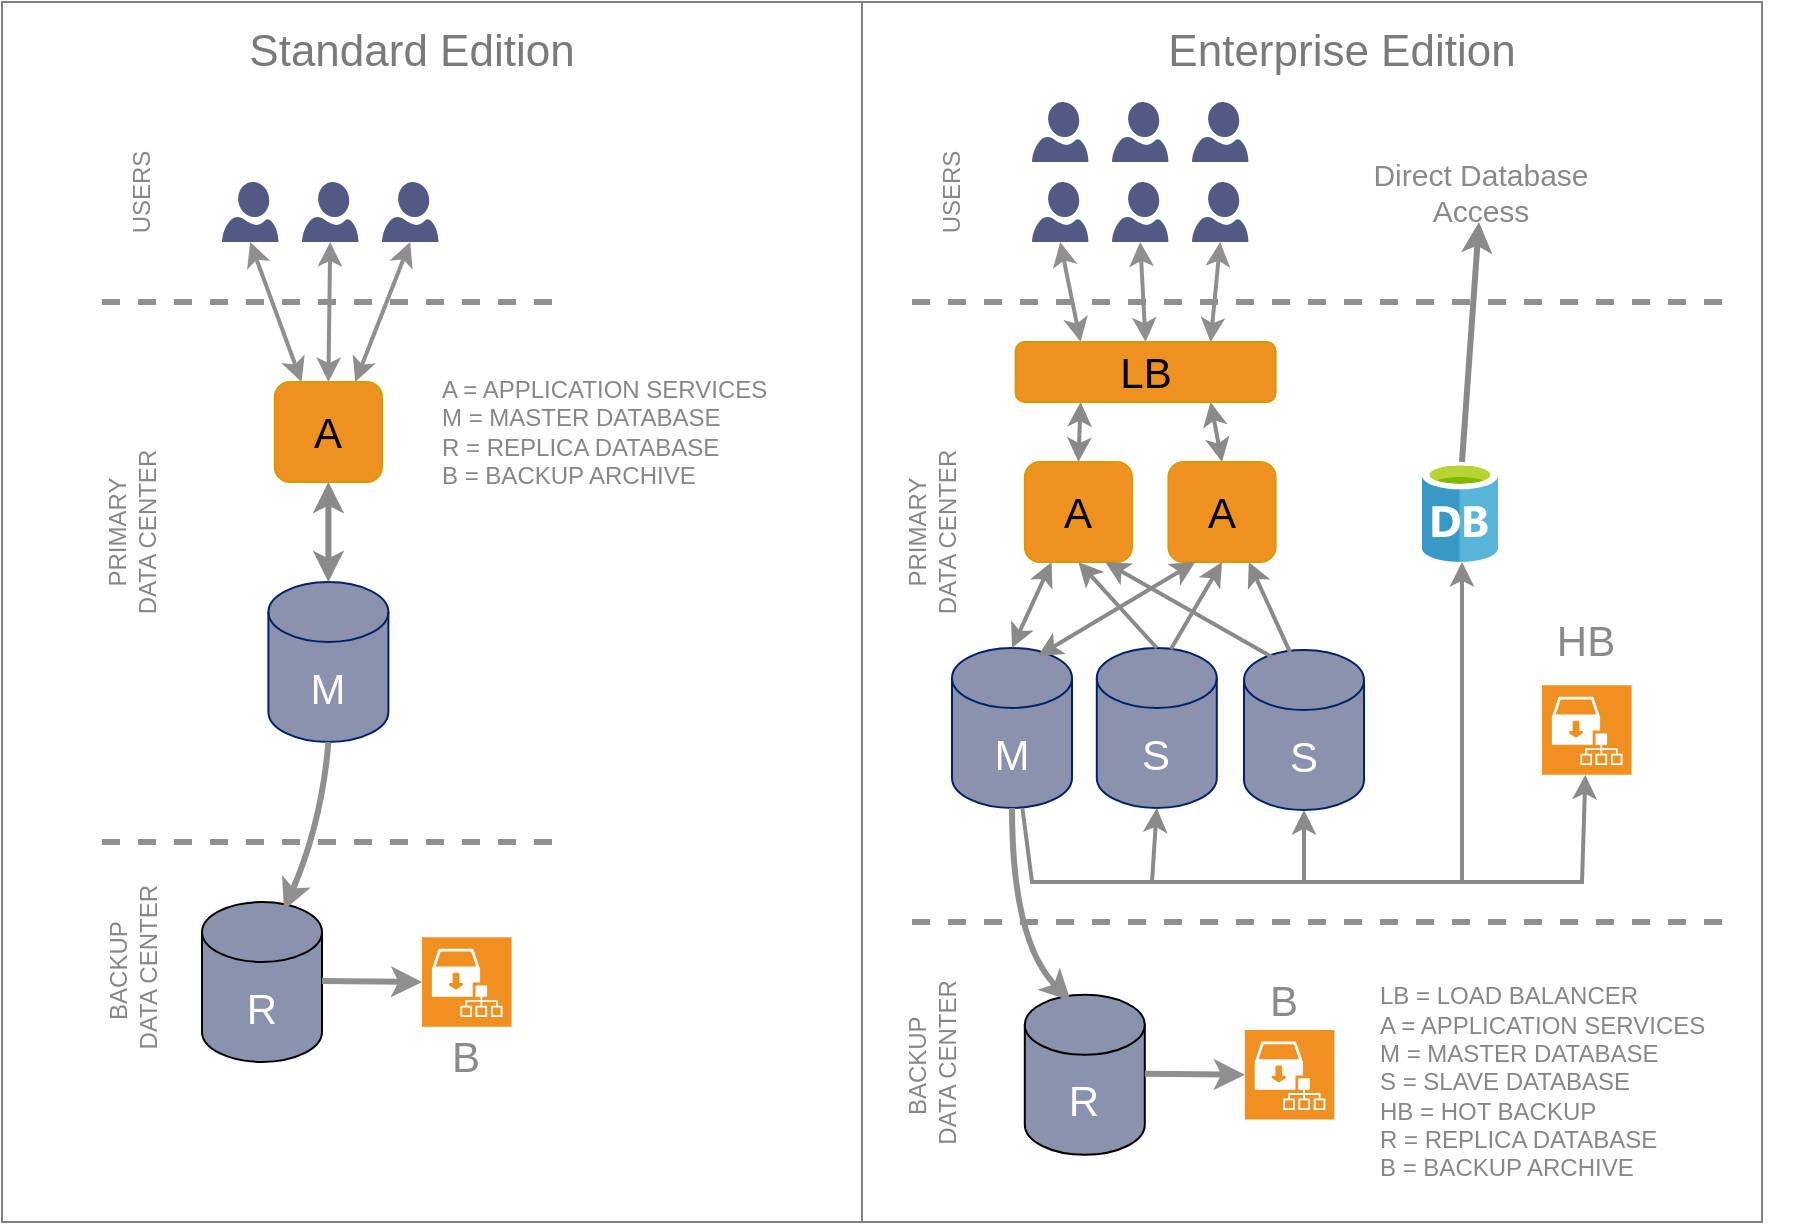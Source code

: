 <mxfile version="25.0.3">
  <diagram name="Page-1" id="TC5-V7yc1VG3aZoUOGOc">
    <mxGraphModel dx="1778" dy="1162" grid="1" gridSize="10" guides="1" tooltips="1" connect="1" arrows="1" fold="1" page="1" pageScale="1" pageWidth="1169" pageHeight="827" math="0" shadow="0">
      <root>
        <mxCell id="0" />
        <mxCell id="1" parent="0" />
        <mxCell id="sIj_hzTkc6H56EFc9QRA-70" value="" style="rounded=0;whiteSpace=wrap;html=1;fillColor=none;strokeColor=#828282;" vertex="1" parent="1">
          <mxGeometry x="90" y="110" width="430" height="610" as="geometry" />
        </mxCell>
        <mxCell id="sIj_hzTkc6H56EFc9QRA-71" value="" style="rounded=0;whiteSpace=wrap;html=1;fillColor=none;strokeColor=#828282;" vertex="1" parent="1">
          <mxGeometry x="520" y="110" width="450" height="610" as="geometry" />
        </mxCell>
        <mxCell id="sIj_hzTkc6H56EFc9QRA-1" value="" style="sketch=0;aspect=fixed;pointerEvents=1;shadow=0;dashed=0;html=1;strokeColor=none;labelPosition=center;verticalLabelPosition=bottom;verticalAlign=top;align=center;fillColor=#515a85;shape=mxgraph.azure.user" vertex="1" parent="1">
          <mxGeometry x="200" y="200" width="28.2" height="30" as="geometry" />
        </mxCell>
        <mxCell id="sIj_hzTkc6H56EFc9QRA-2" value="" style="sketch=0;aspect=fixed;pointerEvents=1;shadow=0;dashed=0;html=1;strokeColor=none;labelPosition=center;verticalLabelPosition=bottom;verticalAlign=top;align=center;fillColor=#515a85;shape=mxgraph.azure.user" vertex="1" parent="1">
          <mxGeometry x="240" y="200" width="28.2" height="30" as="geometry" />
        </mxCell>
        <mxCell id="sIj_hzTkc6H56EFc9QRA-3" value="" style="sketch=0;aspect=fixed;pointerEvents=1;shadow=0;dashed=0;html=1;strokeColor=none;labelPosition=center;verticalLabelPosition=bottom;verticalAlign=top;align=center;fillColor=#515a85;shape=mxgraph.azure.user" vertex="1" parent="1">
          <mxGeometry x="280" y="200" width="28.2" height="30" as="geometry" />
        </mxCell>
        <mxCell id="sIj_hzTkc6H56EFc9QRA-4" value="" style="edgeStyle=none;orthogonalLoop=1;jettySize=auto;html=1;rounded=0;endArrow=none;endFill=0;dashed=1;strokeWidth=3;strokeColor=#8F8F8F;" edge="1" parent="1">
          <mxGeometry width="80" relative="1" as="geometry">
            <mxPoint x="140" y="260" as="sourcePoint" />
            <mxPoint x="370" y="260" as="targetPoint" />
            <Array as="points" />
          </mxGeometry>
        </mxCell>
        <mxCell id="sIj_hzTkc6H56EFc9QRA-5" value="&lt;font style=&quot;font-size: 21px;&quot;&gt;A&lt;/font&gt;" style="rounded=1;whiteSpace=wrap;html=1;fillColor=#ef9120;strokeColor=#d79b00;" vertex="1" parent="1">
          <mxGeometry x="226.4" y="300" width="53.6" height="50" as="geometry" />
        </mxCell>
        <mxCell id="sIj_hzTkc6H56EFc9QRA-6" value="" style="edgeStyle=none;orthogonalLoop=1;jettySize=auto;html=1;rounded=0;endArrow=none;endFill=0;dashed=1;strokeWidth=3;strokeColor=#8F8F8F;" edge="1" parent="1">
          <mxGeometry width="80" relative="1" as="geometry">
            <mxPoint x="140" y="530" as="sourcePoint" />
            <mxPoint x="370" y="530" as="targetPoint" />
            <Array as="points" />
          </mxGeometry>
        </mxCell>
        <mxCell id="sIj_hzTkc6H56EFc9QRA-8" value="&lt;font style=&quot;font-size: 21px;&quot;&gt;M&lt;/font&gt;" style="shape=cylinder3;whiteSpace=wrap;html=1;boundedLbl=1;backgroundOutline=1;size=15;fillColor=#8a92ad;fontColor=#ffffff;strokeColor=#00216B;" vertex="1" parent="1">
          <mxGeometry x="223.2" y="400" width="60" height="80" as="geometry" />
        </mxCell>
        <mxCell id="sIj_hzTkc6H56EFc9QRA-9" value="&lt;font color=&quot;#ffffff&quot; style=&quot;font-size: 21px;&quot;&gt;R&lt;/font&gt;" style="shape=cylinder3;whiteSpace=wrap;html=1;boundedLbl=1;backgroundOutline=1;size=15;fillColor=#8b92ad;" vertex="1" parent="1">
          <mxGeometry x="190" y="560" width="60" height="80" as="geometry" />
        </mxCell>
        <mxCell id="sIj_hzTkc6H56EFc9QRA-11" value="" style="shadow=0;dashed=0;html=1;strokeColor=none;fillColor=#ef9020;labelPosition=center;verticalLabelPosition=bottom;verticalAlign=top;align=center;outlineConnect=0;shape=mxgraph.veeam.archive_tier;" vertex="1" parent="1">
          <mxGeometry x="300" y="577.6" width="44.8" height="44.8" as="geometry" />
        </mxCell>
        <mxCell id="sIj_hzTkc6H56EFc9QRA-12" value="" style="edgeStyle=none;orthogonalLoop=1;jettySize=auto;html=1;rounded=0;strokeWidth=3;strokeColor=#8F8F8F;" edge="1" parent="1">
          <mxGeometry width="80" relative="1" as="geometry">
            <mxPoint x="250" y="599.5" as="sourcePoint" />
            <mxPoint x="300" y="600" as="targetPoint" />
            <Array as="points" />
          </mxGeometry>
        </mxCell>
        <mxCell id="sIj_hzTkc6H56EFc9QRA-13" value="" style="edgeStyle=none;orthogonalLoop=1;jettySize=auto;html=1;rounded=0;exitX=0.5;exitY=1;exitDx=0;exitDy=0;exitPerimeter=0;entryX=0.683;entryY=0.05;entryDx=0;entryDy=0;entryPerimeter=0;strokeWidth=3;curved=1;strokeColor=#8F8F8F;" edge="1" parent="1" source="sIj_hzTkc6H56EFc9QRA-8" target="sIj_hzTkc6H56EFc9QRA-9">
          <mxGeometry width="80" relative="1" as="geometry">
            <mxPoint x="620" y="680" as="sourcePoint" />
            <mxPoint x="700" y="680" as="targetPoint" />
            <Array as="points">
              <mxPoint x="250" y="520" />
            </Array>
          </mxGeometry>
        </mxCell>
        <mxCell id="sIj_hzTkc6H56EFc9QRA-14" value="" style="edgeStyle=none;orthogonalLoop=1;jettySize=auto;html=1;rounded=0;exitX=0.5;exitY=1;exitDx=0;exitDy=0;entryX=0.5;entryY=0;entryDx=0;entryDy=0;entryPerimeter=0;startArrow=classic;startFill=1;strokeWidth=3;strokeColor=#8A8A8A;" edge="1" parent="1" source="sIj_hzTkc6H56EFc9QRA-5" target="sIj_hzTkc6H56EFc9QRA-8">
          <mxGeometry width="80" relative="1" as="geometry">
            <mxPoint x="620" y="680" as="sourcePoint" />
            <mxPoint x="700" y="680" as="targetPoint" />
            <Array as="points" />
          </mxGeometry>
        </mxCell>
        <mxCell id="sIj_hzTkc6H56EFc9QRA-15" value="USERS" style="text;strokeColor=none;align=center;fillColor=none;html=1;verticalAlign=middle;whiteSpace=wrap;rounded=0;rotation=-90;fontColor=#878787;" vertex="1" parent="1">
          <mxGeometry x="130" y="190" width="60" height="30" as="geometry" />
        </mxCell>
        <mxCell id="sIj_hzTkc6H56EFc9QRA-16" value="PRIMARY&lt;br&gt;DATA CENTER" style="text;strokeColor=none;align=center;fillColor=none;html=1;verticalAlign=middle;whiteSpace=wrap;rounded=0;rotation=-90;fontColor=#878787;" vertex="1" parent="1">
          <mxGeometry x="105" y="360" width="100" height="30" as="geometry" />
        </mxCell>
        <mxCell id="sIj_hzTkc6H56EFc9QRA-17" value="BACKUP&amp;nbsp;&lt;div&gt;DATA CENTER&lt;/div&gt;" style="text;strokeColor=none;align=center;fillColor=none;html=1;verticalAlign=middle;whiteSpace=wrap;rounded=0;rotation=-90;fontColor=#878787;" vertex="1" parent="1">
          <mxGeometry x="100" y="577.6" width="110" height="30" as="geometry" />
        </mxCell>
        <mxCell id="sIj_hzTkc6H56EFc9QRA-18" value="" style="edgeStyle=none;orthogonalLoop=1;jettySize=auto;html=1;rounded=0;exitX=0.5;exitY=1;exitDx=0;exitDy=0;exitPerimeter=0;entryX=0.25;entryY=0;entryDx=0;entryDy=0;strokeWidth=2;startArrow=classic;startFill=1;strokeColor=#8F8F8F;" edge="1" parent="1" source="sIj_hzTkc6H56EFc9QRA-1" target="sIj_hzTkc6H56EFc9QRA-5">
          <mxGeometry width="80" relative="1" as="geometry">
            <mxPoint x="620" y="670" as="sourcePoint" />
            <mxPoint x="700" y="670" as="targetPoint" />
            <Array as="points" />
          </mxGeometry>
        </mxCell>
        <mxCell id="sIj_hzTkc6H56EFc9QRA-19" value="" style="edgeStyle=none;orthogonalLoop=1;jettySize=auto;html=1;rounded=0;exitX=0.5;exitY=1;exitDx=0;exitDy=0;exitPerimeter=0;entryX=0.75;entryY=0;entryDx=0;entryDy=0;strokeWidth=2;startArrow=classic;startFill=1;strokeColor=#8F8F8F;" edge="1" parent="1" source="sIj_hzTkc6H56EFc9QRA-3" target="sIj_hzTkc6H56EFc9QRA-5">
          <mxGeometry width="80" relative="1" as="geometry">
            <mxPoint x="620" y="670" as="sourcePoint" />
            <mxPoint x="700" y="670" as="targetPoint" />
            <Array as="points" />
          </mxGeometry>
        </mxCell>
        <mxCell id="sIj_hzTkc6H56EFc9QRA-20" value="" style="edgeStyle=none;orthogonalLoop=1;jettySize=auto;html=1;rounded=0;exitX=0.5;exitY=1;exitDx=0;exitDy=0;exitPerimeter=0;entryX=0.5;entryY=0;entryDx=0;entryDy=0;strokeWidth=2;startArrow=classic;startFill=1;strokeColor=#8F8F8F;" edge="1" parent="1" source="sIj_hzTkc6H56EFc9QRA-2" target="sIj_hzTkc6H56EFc9QRA-5">
          <mxGeometry width="80" relative="1" as="geometry">
            <mxPoint x="690" y="513" as="sourcePoint" />
            <mxPoint x="770" y="513" as="targetPoint" />
            <Array as="points" />
          </mxGeometry>
        </mxCell>
        <mxCell id="sIj_hzTkc6H56EFc9QRA-21" value="&lt;font color=&quot;#8a8a8a&quot; style=&quot;font-size: 21px;&quot;&gt;B&lt;/font&gt;" style="text;strokeColor=none;align=center;fillColor=none;html=1;verticalAlign=middle;whiteSpace=wrap;rounded=0;" vertex="1" parent="1">
          <mxGeometry x="292.4" y="622.4" width="60" height="30" as="geometry" />
        </mxCell>
        <mxCell id="sIj_hzTkc6H56EFc9QRA-22" value="A = APPLICATION SERVICES&lt;br&gt;M = MASTER DATABASE&lt;br&gt;R = REPLICA DATABASE&lt;br&gt;B = BACKUP ARCHIVE" style="text;strokeColor=none;align=left;fillColor=none;html=1;verticalAlign=middle;whiteSpace=wrap;rounded=0;fontColor=#878787;" vertex="1" parent="1">
          <mxGeometry x="308.2" y="300" width="170" height="50" as="geometry" />
        </mxCell>
        <mxCell id="sIj_hzTkc6H56EFc9QRA-23" value="" style="sketch=0;aspect=fixed;pointerEvents=1;shadow=0;dashed=0;html=1;strokeColor=none;labelPosition=center;verticalLabelPosition=bottom;verticalAlign=top;align=center;fillColor=#515a85;shape=mxgraph.azure.user" vertex="1" parent="1">
          <mxGeometry x="605" y="200" width="28.2" height="30" as="geometry" />
        </mxCell>
        <mxCell id="sIj_hzTkc6H56EFc9QRA-24" value="" style="sketch=0;aspect=fixed;pointerEvents=1;shadow=0;dashed=0;html=1;strokeColor=none;labelPosition=center;verticalLabelPosition=bottom;verticalAlign=top;align=center;fillColor=#515a85;shape=mxgraph.azure.user" vertex="1" parent="1">
          <mxGeometry x="645" y="200" width="28.2" height="30" as="geometry" />
        </mxCell>
        <mxCell id="sIj_hzTkc6H56EFc9QRA-25" value="" style="sketch=0;aspect=fixed;pointerEvents=1;shadow=0;dashed=0;html=1;strokeColor=none;labelPosition=center;verticalLabelPosition=bottom;verticalAlign=top;align=center;fillColor=#515a85;shape=mxgraph.azure.user" vertex="1" parent="1">
          <mxGeometry x="685" y="200" width="28.2" height="30" as="geometry" />
        </mxCell>
        <mxCell id="sIj_hzTkc6H56EFc9QRA-26" value="" style="edgeStyle=none;orthogonalLoop=1;jettySize=auto;html=1;rounded=0;endArrow=none;endFill=0;dashed=1;strokeWidth=3;strokeColor=#8F8F8F;" edge="1" parent="1">
          <mxGeometry width="80" relative="1" as="geometry">
            <mxPoint x="545" y="260" as="sourcePoint" />
            <mxPoint x="950" y="260" as="targetPoint" />
            <Array as="points" />
          </mxGeometry>
        </mxCell>
        <mxCell id="sIj_hzTkc6H56EFc9QRA-27" value="&lt;font style=&quot;font-size: 21px;&quot;&gt;A&lt;/font&gt;" style="rounded=1;whiteSpace=wrap;html=1;fillColor=#ef9120;strokeColor=#d79b00;" vertex="1" parent="1">
          <mxGeometry x="601.4" y="340" width="53.6" height="50" as="geometry" />
        </mxCell>
        <mxCell id="sIj_hzTkc6H56EFc9QRA-28" value="" style="edgeStyle=none;orthogonalLoop=1;jettySize=auto;html=1;rounded=0;endArrow=none;endFill=0;dashed=1;strokeWidth=3;strokeColor=#8F8F8F;" edge="1" parent="1">
          <mxGeometry width="80" relative="1" as="geometry">
            <mxPoint x="545" y="570" as="sourcePoint" />
            <mxPoint x="950" y="570" as="targetPoint" />
            <Array as="points" />
          </mxGeometry>
        </mxCell>
        <mxCell id="sIj_hzTkc6H56EFc9QRA-29" value="&lt;font style=&quot;font-size: 21px;&quot;&gt;M&lt;/font&gt;" style="shape=cylinder3;whiteSpace=wrap;html=1;boundedLbl=1;backgroundOutline=1;size=15;fillColor=#8a92ad;fontColor=#ffffff;strokeColor=#00216B;" vertex="1" parent="1">
          <mxGeometry x="565" y="433" width="60" height="80" as="geometry" />
        </mxCell>
        <mxCell id="sIj_hzTkc6H56EFc9QRA-30" value="&lt;font color=&quot;#ffffff&quot; style=&quot;font-size: 21px;&quot;&gt;R&lt;/font&gt;" style="shape=cylinder3;whiteSpace=wrap;html=1;boundedLbl=1;backgroundOutline=1;size=15;fillColor=#8b92ad;" vertex="1" parent="1">
          <mxGeometry x="601.4" y="606.4" width="60" height="80" as="geometry" />
        </mxCell>
        <mxCell id="sIj_hzTkc6H56EFc9QRA-31" value="" style="shadow=0;dashed=0;html=1;strokeColor=none;fillColor=#ef9020;labelPosition=center;verticalLabelPosition=bottom;verticalAlign=top;align=center;outlineConnect=0;shape=mxgraph.veeam.archive_tier;" vertex="1" parent="1">
          <mxGeometry x="711.4" y="624" width="44.8" height="44.8" as="geometry" />
        </mxCell>
        <mxCell id="sIj_hzTkc6H56EFc9QRA-32" value="" style="edgeStyle=none;orthogonalLoop=1;jettySize=auto;html=1;rounded=0;strokeWidth=3;strokeColor=#8F8F8F;" edge="1" parent="1">
          <mxGeometry width="80" relative="1" as="geometry">
            <mxPoint x="661.4" y="645.9" as="sourcePoint" />
            <mxPoint x="711.4" y="646.4" as="targetPoint" />
            <Array as="points" />
          </mxGeometry>
        </mxCell>
        <mxCell id="sIj_hzTkc6H56EFc9QRA-33" value="" style="edgeStyle=none;orthogonalLoop=1;jettySize=auto;html=1;rounded=0;exitX=0.5;exitY=1;exitDx=0;exitDy=0;exitPerimeter=0;entryX=0.383;entryY=0.038;entryDx=0;entryDy=0;entryPerimeter=0;strokeWidth=3;curved=1;strokeColor=#8F8F8F;" edge="1" parent="1" source="sIj_hzTkc6H56EFc9QRA-29" target="sIj_hzTkc6H56EFc9QRA-30">
          <mxGeometry width="80" relative="1" as="geometry">
            <mxPoint x="1025" y="680" as="sourcePoint" />
            <mxPoint x="1105" y="680" as="targetPoint" />
            <Array as="points">
              <mxPoint x="595" y="580" />
            </Array>
          </mxGeometry>
        </mxCell>
        <mxCell id="sIj_hzTkc6H56EFc9QRA-34" value="" style="edgeStyle=none;orthogonalLoop=1;jettySize=auto;html=1;rounded=0;exitX=0.25;exitY=1;exitDx=0;exitDy=0;entryX=0.5;entryY=0;entryDx=0;entryDy=0;entryPerimeter=0;startArrow=classic;startFill=1;strokeWidth=2;strokeColor=#8A8A8A;" edge="1" parent="1" source="sIj_hzTkc6H56EFc9QRA-27" target="sIj_hzTkc6H56EFc9QRA-29">
          <mxGeometry width="80" relative="1" as="geometry">
            <mxPoint x="1025" y="680" as="sourcePoint" />
            <mxPoint x="1105" y="680" as="targetPoint" />
            <Array as="points" />
          </mxGeometry>
        </mxCell>
        <mxCell id="sIj_hzTkc6H56EFc9QRA-35" value="USERS" style="text;strokeColor=none;align=center;fillColor=none;html=1;verticalAlign=middle;whiteSpace=wrap;rounded=0;rotation=-90;fontColor=#878787;" vertex="1" parent="1">
          <mxGeometry x="535" y="190" width="60" height="30" as="geometry" />
        </mxCell>
        <mxCell id="sIj_hzTkc6H56EFc9QRA-36" value="PRIMARY&lt;br&gt;DATA CENTER" style="text;strokeColor=none;align=center;fillColor=none;html=1;verticalAlign=middle;whiteSpace=wrap;rounded=0;rotation=-90;fontColor=#878787;" vertex="1" parent="1">
          <mxGeometry x="505" y="360" width="100" height="30" as="geometry" />
        </mxCell>
        <mxCell id="sIj_hzTkc6H56EFc9QRA-37" value="BACKUP&amp;nbsp;&lt;div&gt;DATA CENTER&lt;/div&gt;" style="text;strokeColor=none;align=center;fillColor=none;html=1;verticalAlign=middle;whiteSpace=wrap;rounded=0;rotation=-90;fontColor=#878787;" vertex="1" parent="1">
          <mxGeometry x="500" y="625.2" width="110" height="30" as="geometry" />
        </mxCell>
        <mxCell id="sIj_hzTkc6H56EFc9QRA-38" value="" style="edgeStyle=none;orthogonalLoop=1;jettySize=auto;html=1;rounded=0;exitX=0.5;exitY=1;exitDx=0;exitDy=0;exitPerimeter=0;strokeWidth=2;startArrow=classic;startFill=1;strokeColor=#8F8F8F;entryX=0.25;entryY=0;entryDx=0;entryDy=0;" edge="1" parent="1" source="sIj_hzTkc6H56EFc9QRA-23" target="sIj_hzTkc6H56EFc9QRA-50">
          <mxGeometry width="80" relative="1" as="geometry">
            <mxPoint x="1025" y="670" as="sourcePoint" />
            <mxPoint x="625" y="280" as="targetPoint" />
            <Array as="points" />
          </mxGeometry>
        </mxCell>
        <mxCell id="sIj_hzTkc6H56EFc9QRA-39" value="" style="edgeStyle=none;orthogonalLoop=1;jettySize=auto;html=1;rounded=0;exitX=0.5;exitY=1;exitDx=0;exitDy=0;exitPerimeter=0;strokeWidth=2;startArrow=classic;startFill=1;strokeColor=#8F8F8F;entryX=0.75;entryY=0;entryDx=0;entryDy=0;" edge="1" parent="1" source="sIj_hzTkc6H56EFc9QRA-25" target="sIj_hzTkc6H56EFc9QRA-50">
          <mxGeometry width="80" relative="1" as="geometry">
            <mxPoint x="1025" y="670" as="sourcePoint" />
            <mxPoint x="715" y="290" as="targetPoint" />
            <Array as="points" />
          </mxGeometry>
        </mxCell>
        <mxCell id="sIj_hzTkc6H56EFc9QRA-40" value="" style="edgeStyle=none;orthogonalLoop=1;jettySize=auto;html=1;rounded=0;exitX=0.5;exitY=1;exitDx=0;exitDy=0;exitPerimeter=0;strokeWidth=2;startArrow=classic;startFill=1;strokeColor=#8F8F8F;entryX=0.5;entryY=0;entryDx=0;entryDy=0;" edge="1" parent="1" source="sIj_hzTkc6H56EFc9QRA-24" target="sIj_hzTkc6H56EFc9QRA-50">
          <mxGeometry width="80" relative="1" as="geometry">
            <mxPoint x="1095" y="513" as="sourcePoint" />
            <mxPoint x="695" y="300" as="targetPoint" />
            <Array as="points" />
          </mxGeometry>
        </mxCell>
        <mxCell id="sIj_hzTkc6H56EFc9QRA-41" value="&lt;font color=&quot;#8a8a8a&quot; style=&quot;font-size: 21px;&quot;&gt;B&lt;/font&gt;" style="text;strokeColor=none;align=center;fillColor=none;html=1;verticalAlign=middle;whiteSpace=wrap;rounded=0;" vertex="1" parent="1">
          <mxGeometry x="701.4" y="594" width="60" height="30" as="geometry" />
        </mxCell>
        <mxCell id="sIj_hzTkc6H56EFc9QRA-42" value="LB = LOAD BALANCER&lt;br&gt;A = APPLICATION SERVICES&lt;br&gt;M = MASTER DATABASE&lt;br&gt;S = SLAVE DATABASE&lt;br&gt;HB = HOT BACKUP&lt;br&gt;R = REPLICA DATABASE&lt;br&gt;B = BACKUP ARCHIVE" style="text;strokeColor=none;align=left;fillColor=none;html=1;verticalAlign=middle;whiteSpace=wrap;rounded=0;fontColor=#878787;" vertex="1" parent="1">
          <mxGeometry x="777" y="594" width="220" height="112.4" as="geometry" />
        </mxCell>
        <mxCell id="sIj_hzTkc6H56EFc9QRA-46" value="" style="sketch=0;aspect=fixed;pointerEvents=1;shadow=0;dashed=0;html=1;strokeColor=none;labelPosition=center;verticalLabelPosition=bottom;verticalAlign=top;align=center;fillColor=#515a85;shape=mxgraph.azure.user" vertex="1" parent="1">
          <mxGeometry x="605" y="160" width="28.2" height="30" as="geometry" />
        </mxCell>
        <mxCell id="sIj_hzTkc6H56EFc9QRA-47" value="" style="sketch=0;aspect=fixed;pointerEvents=1;shadow=0;dashed=0;html=1;strokeColor=none;labelPosition=center;verticalLabelPosition=bottom;verticalAlign=top;align=center;fillColor=#515a85;shape=mxgraph.azure.user" vertex="1" parent="1">
          <mxGeometry x="645" y="160" width="28.2" height="30" as="geometry" />
        </mxCell>
        <mxCell id="sIj_hzTkc6H56EFc9QRA-48" value="" style="sketch=0;aspect=fixed;pointerEvents=1;shadow=0;dashed=0;html=1;strokeColor=none;labelPosition=center;verticalLabelPosition=bottom;verticalAlign=top;align=center;fillColor=#515a85;shape=mxgraph.azure.user" vertex="1" parent="1">
          <mxGeometry x="685" y="160" width="28.2" height="30" as="geometry" />
        </mxCell>
        <mxCell id="sIj_hzTkc6H56EFc9QRA-50" value="&lt;font style=&quot;font-size: 21px;&quot;&gt;LB&lt;/font&gt;" style="rounded=1;whiteSpace=wrap;html=1;fillColor=#ef9120;strokeColor=#d79b00;" vertex="1" parent="1">
          <mxGeometry x="596.8" y="280" width="130" height="30" as="geometry" />
        </mxCell>
        <mxCell id="sIj_hzTkc6H56EFc9QRA-51" value="&lt;font style=&quot;font-size: 21px;&quot;&gt;A&lt;/font&gt;" style="rounded=1;whiteSpace=wrap;html=1;fillColor=#ef9120;strokeColor=#d79b00;" vertex="1" parent="1">
          <mxGeometry x="673.2" y="340" width="53.6" height="50" as="geometry" />
        </mxCell>
        <mxCell id="sIj_hzTkc6H56EFc9QRA-52" value="&lt;font style=&quot;font-size: 21px;&quot;&gt;S&lt;/font&gt;" style="shape=cylinder3;whiteSpace=wrap;html=1;boundedLbl=1;backgroundOutline=1;size=15;fillColor=#8a92ad;fontColor=#ffffff;strokeColor=#00216B;" vertex="1" parent="1">
          <mxGeometry x="637.4" y="433" width="60" height="80" as="geometry" />
        </mxCell>
        <mxCell id="sIj_hzTkc6H56EFc9QRA-53" value="&lt;font style=&quot;font-size: 21px;&quot;&gt;S&lt;/font&gt;" style="shape=cylinder3;whiteSpace=wrap;html=1;boundedLbl=1;backgroundOutline=1;size=15;fillColor=#8a92ad;fontColor=#ffffff;strokeColor=#00216B;" vertex="1" parent="1">
          <mxGeometry x="711" y="434" width="60" height="80" as="geometry" />
        </mxCell>
        <mxCell id="sIj_hzTkc6H56EFc9QRA-54" value="" style="edgeStyle=none;orthogonalLoop=1;jettySize=auto;html=1;rounded=0;entryX=0.5;entryY=1;entryDx=0;entryDy=0;startArrow=none;startFill=0;strokeWidth=2;strokeColor=#8A8A8A;exitX=0.5;exitY=0;exitDx=0;exitDy=0;exitPerimeter=0;" edge="1" parent="1" source="sIj_hzTkc6H56EFc9QRA-52" target="sIj_hzTkc6H56EFc9QRA-27">
          <mxGeometry width="80" relative="1" as="geometry">
            <mxPoint x="665" y="430" as="sourcePoint" />
            <mxPoint x="872" y="343" as="targetPoint" />
            <Array as="points" />
          </mxGeometry>
        </mxCell>
        <mxCell id="sIj_hzTkc6H56EFc9QRA-55" value="" style="edgeStyle=none;orthogonalLoop=1;jettySize=auto;html=1;rounded=0;exitX=0.75;exitY=1;exitDx=0;exitDy=0;entryX=0.233;entryY=0.044;entryDx=0;entryDy=0;entryPerimeter=0;startArrow=classic;startFill=1;strokeWidth=2;strokeColor=#8A8A8A;endArrow=none;endFill=0;" edge="1" parent="1" source="sIj_hzTkc6H56EFc9QRA-27" target="sIj_hzTkc6H56EFc9QRA-53">
          <mxGeometry width="80" relative="1" as="geometry">
            <mxPoint x="825" y="380" as="sourcePoint" />
            <mxPoint x="792" y="423" as="targetPoint" />
            <Array as="points" />
          </mxGeometry>
        </mxCell>
        <mxCell id="sIj_hzTkc6H56EFc9QRA-56" value="" style="edgeStyle=none;orthogonalLoop=1;jettySize=auto;html=1;rounded=0;exitX=0.75;exitY=1;exitDx=0;exitDy=0;startArrow=classic;startFill=1;strokeWidth=2;strokeColor=#8A8A8A;entryX=0.383;entryY=0.013;entryDx=0;entryDy=0;entryPerimeter=0;endArrow=none;endFill=0;" edge="1" parent="1" source="sIj_hzTkc6H56EFc9QRA-51" target="sIj_hzTkc6H56EFc9QRA-53">
          <mxGeometry width="80" relative="1" as="geometry">
            <mxPoint x="915" y="360" as="sourcePoint" />
            <mxPoint x="745" y="430" as="targetPoint" />
            <Array as="points" />
          </mxGeometry>
        </mxCell>
        <mxCell id="sIj_hzTkc6H56EFc9QRA-57" value="" style="edgeStyle=none;orthogonalLoop=1;jettySize=auto;html=1;rounded=0;exitX=0.5;exitY=1;exitDx=0;exitDy=0;entryX=0.618;entryY=0.006;entryDx=0;entryDy=0;entryPerimeter=0;startArrow=classic;startFill=1;strokeWidth=2;strokeColor=#8A8A8A;endArrow=none;endFill=0;" edge="1" parent="1" source="sIj_hzTkc6H56EFc9QRA-51" target="sIj_hzTkc6H56EFc9QRA-52">
          <mxGeometry width="80" relative="1" as="geometry">
            <mxPoint x="825" y="380" as="sourcePoint" />
            <mxPoint x="924" y="424" as="targetPoint" />
            <Array as="points" />
          </mxGeometry>
        </mxCell>
        <mxCell id="sIj_hzTkc6H56EFc9QRA-58" value="" style="edgeStyle=none;orthogonalLoop=1;jettySize=auto;html=1;rounded=0;exitX=0.25;exitY=1;exitDx=0;exitDy=0;entryX=0.717;entryY=0.05;entryDx=0;entryDy=0;entryPerimeter=0;startArrow=classic;startFill=1;strokeWidth=2;strokeColor=#8A8A8A;" edge="1" parent="1" source="sIj_hzTkc6H56EFc9QRA-51" target="sIj_hzTkc6H56EFc9QRA-29">
          <mxGeometry width="80" relative="1" as="geometry">
            <mxPoint x="825" y="400" as="sourcePoint" />
            <mxPoint x="924" y="444" as="targetPoint" />
            <Array as="points" />
          </mxGeometry>
        </mxCell>
        <mxCell id="sIj_hzTkc6H56EFc9QRA-59" value="" style="edgeStyle=none;orthogonalLoop=1;jettySize=auto;html=1;rounded=0;exitX=0.5;exitY=1;exitDx=0;exitDy=0;startArrow=classic;startFill=1;strokeWidth=2;strokeColor=#8A8A8A;exitPerimeter=0;endArrow=none;endFill=0;" edge="1" parent="1" source="sIj_hzTkc6H56EFc9QRA-52" target="sIj_hzTkc6H56EFc9QRA-29">
          <mxGeometry width="80" relative="1" as="geometry">
            <mxPoint x="865" y="550" as="sourcePoint" />
            <mxPoint x="595" y="550" as="targetPoint" />
            <Array as="points">
              <mxPoint x="665" y="550" />
              <mxPoint x="605" y="550" />
            </Array>
          </mxGeometry>
        </mxCell>
        <mxCell id="sIj_hzTkc6H56EFc9QRA-60" value="" style="edgeStyle=none;orthogonalLoop=1;jettySize=auto;html=1;rounded=0;exitX=0.75;exitY=1;exitDx=0;exitDy=0;entryX=0.5;entryY=1;entryDx=0;entryDy=0;entryPerimeter=0;startArrow=none;startFill=0;strokeWidth=2;strokeColor=#8A8A8A;endArrow=classic;endFill=1;" edge="1" parent="1" target="sIj_hzTkc6H56EFc9QRA-53">
          <mxGeometry width="80" relative="1" as="geometry">
            <mxPoint x="665" y="550" as="sourcePoint" />
            <mxPoint x="764" y="594" as="targetPoint" />
            <Array as="points">
              <mxPoint x="741" y="550" />
            </Array>
          </mxGeometry>
        </mxCell>
        <mxCell id="sIj_hzTkc6H56EFc9QRA-61" value="" style="shadow=0;dashed=0;html=1;strokeColor=none;fillColor=#ef9020;labelPosition=center;verticalLabelPosition=bottom;verticalAlign=top;align=center;outlineConnect=0;shape=mxgraph.veeam.archive_tier;" vertex="1" parent="1">
          <mxGeometry x="860" y="451.6" width="44.8" height="44.8" as="geometry" />
        </mxCell>
        <mxCell id="sIj_hzTkc6H56EFc9QRA-62" value="&lt;font color=&quot;#8a8a8a&quot; style=&quot;font-size: 21px;&quot;&gt;HB&lt;/font&gt;" style="text;strokeColor=none;align=center;fillColor=none;html=1;verticalAlign=middle;whiteSpace=wrap;rounded=0;" vertex="1" parent="1">
          <mxGeometry x="852.4" y="414.0" width="60" height="30" as="geometry" />
        </mxCell>
        <mxCell id="sIj_hzTkc6H56EFc9QRA-63" value="" style="edgeStyle=none;orthogonalLoop=1;jettySize=auto;html=1;rounded=0;exitX=0.75;exitY=1;exitDx=0;exitDy=0;startArrow=none;startFill=0;strokeWidth=2;strokeColor=#8A8A8A;endArrow=classic;endFill=1;" edge="1" parent="1" target="sIj_hzTkc6H56EFc9QRA-61">
          <mxGeometry width="80" relative="1" as="geometry">
            <mxPoint x="739" y="550" as="sourcePoint" />
            <mxPoint x="815" y="514" as="targetPoint" />
            <Array as="points">
              <mxPoint x="880" y="550" />
            </Array>
          </mxGeometry>
        </mxCell>
        <mxCell id="sIj_hzTkc6H56EFc9QRA-65" value="" style="edgeStyle=none;orthogonalLoop=1;jettySize=auto;html=1;rounded=0;startArrow=none;startFill=0;strokeWidth=2;strokeColor=#8A8A8A;endArrow=classic;endFill=1;entryX=0.5;entryY=1;entryDx=0;entryDy=0;entryPerimeter=0;" edge="1" parent="1">
          <mxGeometry width="80" relative="1" as="geometry">
            <mxPoint x="820" y="550" as="sourcePoint" />
            <mxPoint x="820" y="390" as="targetPoint" />
            <Array as="points" />
          </mxGeometry>
        </mxCell>
        <mxCell id="sIj_hzTkc6H56EFc9QRA-67" value="" style="image;sketch=0;aspect=fixed;html=1;points=[];align=center;fontSize=12;image=img/lib/mscae/Database_General.svg;" vertex="1" parent="1">
          <mxGeometry x="800" y="340" width="38" height="50" as="geometry" />
        </mxCell>
        <mxCell id="sIj_hzTkc6H56EFc9QRA-68" value="" style="endArrow=classic;startArrow=none;html=1;rounded=0;strokeWidth=3;strokeColor=#8A8A8A;startFill=0;exitX=0.526;exitY=0;exitDx=0;exitDy=0;exitPerimeter=0;" edge="1" parent="1" source="sIj_hzTkc6H56EFc9QRA-67">
          <mxGeometry width="50" height="50" relative="1" as="geometry">
            <mxPoint x="828.5" y="280" as="sourcePoint" />
            <mxPoint x="828.5" y="220" as="targetPoint" />
          </mxGeometry>
        </mxCell>
        <mxCell id="sIj_hzTkc6H56EFc9QRA-69" value="&lt;font color=&quot;#8a8a8a&quot; style=&quot;font-size: 15px;&quot;&gt;Direct Database Access&lt;/font&gt;" style="text;strokeColor=none;align=center;fillColor=none;html=1;verticalAlign=middle;whiteSpace=wrap;rounded=0;" vertex="1" parent="1">
          <mxGeometry x="748.5" y="190" width="161" height="30" as="geometry" />
        </mxCell>
        <mxCell id="sIj_hzTkc6H56EFc9QRA-72" value="Standard Edition" style="text;strokeColor=none;align=center;fillColor=none;html=1;verticalAlign=middle;whiteSpace=wrap;rounded=0;fontSize=22;fontColor=#7A7A7A;" vertex="1" parent="1">
          <mxGeometry x="190" y="120" width="210" height="30" as="geometry" />
        </mxCell>
        <mxCell id="sIj_hzTkc6H56EFc9QRA-73" value="Enterprise Edition" style="text;strokeColor=none;align=center;fillColor=none;html=1;verticalAlign=middle;whiteSpace=wrap;rounded=0;fontSize=22;fontColor=#7A7A7A;" vertex="1" parent="1">
          <mxGeometry x="655" y="120" width="210" height="30" as="geometry" />
        </mxCell>
        <mxCell id="sIj_hzTkc6H56EFc9QRA-74" value="" style="edgeStyle=none;orthogonalLoop=1;jettySize=auto;html=1;rounded=0;entryX=0.25;entryY=1;entryDx=0;entryDy=0;startArrow=classic;startFill=1;strokeWidth=2;strokeColor=#8A8A8A;exitX=0.5;exitY=0;exitDx=0;exitDy=0;" edge="1" parent="1" source="sIj_hzTkc6H56EFc9QRA-27" target="sIj_hzTkc6H56EFc9QRA-50">
          <mxGeometry width="80" relative="1" as="geometry">
            <mxPoint x="1100" y="320" as="sourcePoint" />
            <mxPoint x="1030" y="323" as="targetPoint" />
            <Array as="points" />
          </mxGeometry>
        </mxCell>
        <mxCell id="sIj_hzTkc6H56EFc9QRA-75" value="" style="edgeStyle=none;orthogonalLoop=1;jettySize=auto;html=1;rounded=0;startArrow=classic;startFill=1;strokeWidth=2;strokeColor=#8A8A8A;exitX=0.5;exitY=0;exitDx=0;exitDy=0;entryX=0.75;entryY=1;entryDx=0;entryDy=0;" edge="1" parent="1" source="sIj_hzTkc6H56EFc9QRA-51" target="sIj_hzTkc6H56EFc9QRA-50">
          <mxGeometry width="80" relative="1" as="geometry">
            <mxPoint x="970" y="300" as="sourcePoint" />
            <mxPoint x="970" y="270" as="targetPoint" />
            <Array as="points" />
          </mxGeometry>
        </mxCell>
      </root>
    </mxGraphModel>
  </diagram>
</mxfile>
